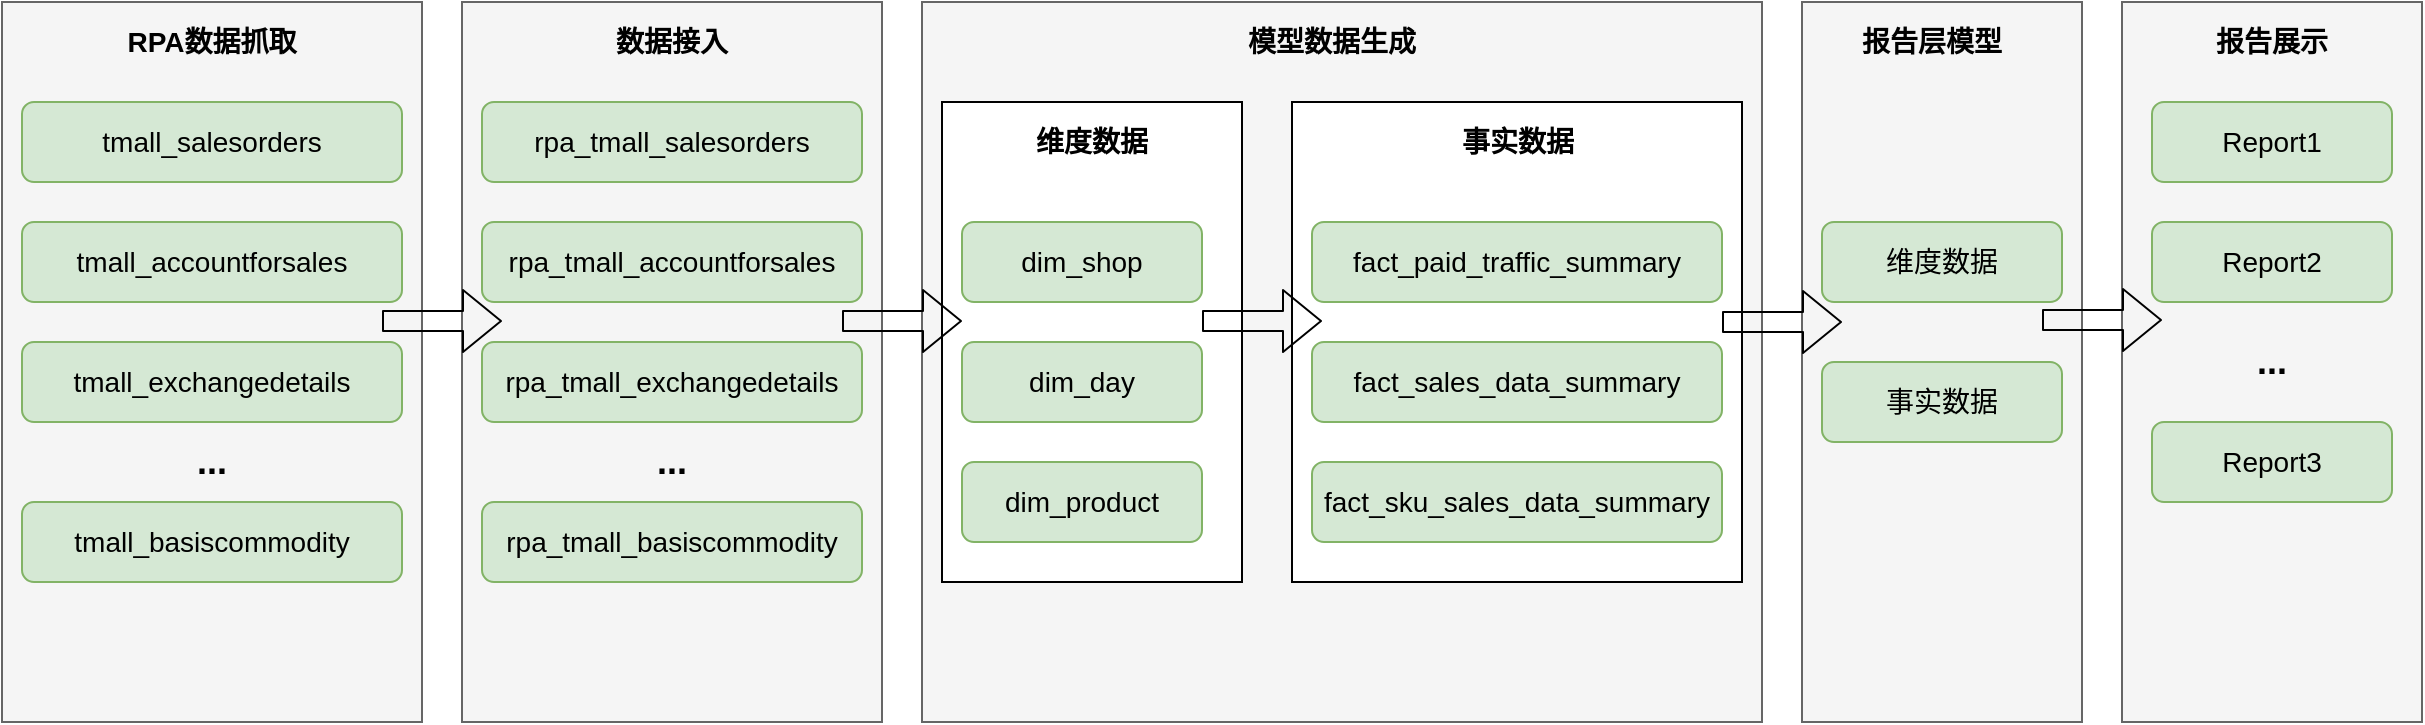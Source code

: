 <mxfile version="10.7.7" type="github"><diagram id="G8xlKCapAXqjzz7Nj8QX" name="Page-1"><mxGraphModel dx="1010" dy="550" grid="1" gridSize="10" guides="1" tooltips="1" connect="1" arrows="1" fold="1" page="1" pageScale="1" pageWidth="827" pageHeight="1169" math="0" shadow="0"><root><mxCell id="0"/><mxCell id="1" parent="0"/><mxCell id="aLv5kI7B2dYmCmLA4mtn-18" value="" style="rounded=0;whiteSpace=wrap;html=1;fillColor=#f5f5f5;strokeColor=#666666;fontColor=#333333;" vertex="1" parent="1"><mxGeometry x="490" y="70" width="420" height="360" as="geometry"/></mxCell><mxCell id="aLv5kI7B2dYmCmLA4mtn-25" value="" style="rounded=0;whiteSpace=wrap;html=1;" vertex="1" parent="1"><mxGeometry x="500" y="120" width="150" height="240" as="geometry"/></mxCell><mxCell id="aLv5kI7B2dYmCmLA4mtn-1" value="" style="rounded=0;whiteSpace=wrap;html=1;fillColor=#f5f5f5;strokeColor=#666666;fontColor=#333333;" vertex="1" parent="1"><mxGeometry x="30" y="70" width="210" height="360" as="geometry"/></mxCell><mxCell id="aLv5kI7B2dYmCmLA4mtn-2" value="&lt;font style=&quot;font-size: 14px&quot;&gt;tmall_salesorders&lt;/font&gt;" style="rounded=1;whiteSpace=wrap;html=1;fillColor=#d5e8d4;strokeColor=#82b366;" vertex="1" parent="1"><mxGeometry x="40" y="120" width="190" height="40" as="geometry"/></mxCell><mxCell id="aLv5kI7B2dYmCmLA4mtn-3" value="&lt;font style=&quot;font-size: 14px&quot;&gt;&lt;b&gt;RPA数据抓取&lt;/b&gt;&lt;/font&gt;" style="text;html=1;strokeColor=none;fillColor=none;align=center;verticalAlign=middle;whiteSpace=wrap;rounded=0;" vertex="1" parent="1"><mxGeometry x="80" y="80" width="110" height="20" as="geometry"/></mxCell><mxCell id="aLv5kI7B2dYmCmLA4mtn-5" value="&lt;font style=&quot;font-size: 14px&quot;&gt;tmall_accountforsales&lt;/font&gt;" style="rounded=1;whiteSpace=wrap;html=1;fillColor=#d5e8d4;strokeColor=#82b366;" vertex="1" parent="1"><mxGeometry x="40" y="180" width="190" height="40" as="geometry"/></mxCell><mxCell id="aLv5kI7B2dYmCmLA4mtn-6" value="&lt;font style=&quot;font-size: 14px&quot;&gt;tmall_exchangedetails&lt;/font&gt;" style="rounded=1;whiteSpace=wrap;html=1;fillColor=#d5e8d4;strokeColor=#82b366;" vertex="1" parent="1"><mxGeometry x="40" y="240" width="190" height="40" as="geometry"/></mxCell><mxCell id="aLv5kI7B2dYmCmLA4mtn-7" value="&lt;b&gt;&lt;font style=&quot;font-size: 18px&quot;&gt;...&lt;/font&gt;&lt;/b&gt;" style="text;html=1;strokeColor=none;fillColor=none;align=center;verticalAlign=middle;whiteSpace=wrap;rounded=0;" vertex="1" parent="1"><mxGeometry x="115" y="290" width="40" height="20" as="geometry"/></mxCell><mxCell id="aLv5kI7B2dYmCmLA4mtn-8" value="&lt;font style=&quot;font-size: 14px&quot;&gt;tmall_basiscommodity&lt;/font&gt;" style="rounded=1;whiteSpace=wrap;html=1;fillColor=#d5e8d4;strokeColor=#82b366;" vertex="1" parent="1"><mxGeometry x="40" y="320" width="190" height="40" as="geometry"/></mxCell><mxCell id="aLv5kI7B2dYmCmLA4mtn-11" value="" style="rounded=0;whiteSpace=wrap;html=1;fillColor=#f5f5f5;strokeColor=#666666;fontColor=#333333;" vertex="1" parent="1"><mxGeometry x="260" y="70" width="210" height="360" as="geometry"/></mxCell><mxCell id="aLv5kI7B2dYmCmLA4mtn-12" value="&lt;div style=&quot;text-align: left&quot;&gt;&lt;span style=&quot;font-size: 14px&quot;&gt;rpa_tmall_salesorders&lt;/span&gt;&lt;/div&gt;" style="rounded=1;whiteSpace=wrap;html=1;fillColor=#d5e8d4;strokeColor=#82b366;" vertex="1" parent="1"><mxGeometry x="270" y="120" width="190" height="40" as="geometry"/></mxCell><mxCell id="aLv5kI7B2dYmCmLA4mtn-13" value="&lt;span style=&quot;font-size: 14px&quot;&gt;&lt;b&gt;数据接入&lt;/b&gt;&lt;/span&gt;" style="text;html=1;strokeColor=none;fillColor=none;align=center;verticalAlign=middle;whiteSpace=wrap;rounded=0;" vertex="1" parent="1"><mxGeometry x="310" y="80" width="110" height="20" as="geometry"/></mxCell><mxCell id="aLv5kI7B2dYmCmLA4mtn-14" value="&lt;font style=&quot;font-size: 14px&quot;&gt;rpa_tmall_accountforsales&lt;/font&gt;" style="rounded=1;whiteSpace=wrap;html=1;fillColor=#d5e8d4;strokeColor=#82b366;" vertex="1" parent="1"><mxGeometry x="270" y="180" width="190" height="40" as="geometry"/></mxCell><mxCell id="aLv5kI7B2dYmCmLA4mtn-15" value="&lt;font style=&quot;font-size: 14px&quot;&gt;rpa_tmall_exchangedetails&lt;/font&gt;" style="rounded=1;whiteSpace=wrap;html=1;fillColor=#d5e8d4;strokeColor=#82b366;" vertex="1" parent="1"><mxGeometry x="270" y="240" width="190" height="40" as="geometry"/></mxCell><mxCell id="aLv5kI7B2dYmCmLA4mtn-16" value="&lt;b&gt;&lt;font style=&quot;font-size: 18px&quot;&gt;...&lt;/font&gt;&lt;/b&gt;" style="text;html=1;strokeColor=none;fillColor=none;align=center;verticalAlign=middle;whiteSpace=wrap;rounded=0;" vertex="1" parent="1"><mxGeometry x="345" y="290" width="40" height="20" as="geometry"/></mxCell><mxCell id="aLv5kI7B2dYmCmLA4mtn-17" value="&lt;div style=&quot;text-align: left&quot;&gt;&lt;span style=&quot;font-size: 14px&quot;&gt;rpa_tmall_basiscommodity&lt;/span&gt;&lt;/div&gt;" style="rounded=1;whiteSpace=wrap;html=1;fillColor=#d5e8d4;strokeColor=#82b366;" vertex="1" parent="1"><mxGeometry x="270" y="320" width="190" height="40" as="geometry"/></mxCell><mxCell id="aLv5kI7B2dYmCmLA4mtn-19" value="&lt;div style=&quot;text-align: left&quot;&gt;&lt;span&gt;&lt;font style=&quot;font-size: 14px&quot;&gt;dim_shop&lt;/font&gt;&lt;/span&gt;&lt;br&gt;&lt;/div&gt;" style="rounded=1;whiteSpace=wrap;html=1;fillColor=#d5e8d4;strokeColor=#82b366;" vertex="1" parent="1"><mxGeometry x="510" y="180" width="120" height="40" as="geometry"/></mxCell><mxCell id="aLv5kI7B2dYmCmLA4mtn-20" value="&lt;span style=&quot;font-size: 14px&quot;&gt;&lt;b&gt;模型数据生成&lt;br&gt;&lt;/b&gt;&lt;/span&gt;" style="text;html=1;strokeColor=none;fillColor=none;align=center;verticalAlign=middle;whiteSpace=wrap;rounded=0;" vertex="1" parent="1"><mxGeometry x="640" y="80" width="110" height="20" as="geometry"/></mxCell><mxCell id="aLv5kI7B2dYmCmLA4mtn-21" value="&lt;font style=&quot;font-size: 14px&quot;&gt;dim_day&lt;/font&gt;" style="rounded=1;whiteSpace=wrap;html=1;fillColor=#d5e8d4;strokeColor=#82b366;" vertex="1" parent="1"><mxGeometry x="510" y="240" width="120" height="40" as="geometry"/></mxCell><mxCell id="aLv5kI7B2dYmCmLA4mtn-22" value="&lt;font style=&quot;font-size: 14px&quot;&gt;dim_product&lt;/font&gt;" style="rounded=1;whiteSpace=wrap;html=1;fillColor=#d5e8d4;strokeColor=#82b366;" vertex="1" parent="1"><mxGeometry x="510" y="300" width="120" height="40" as="geometry"/></mxCell><mxCell id="aLv5kI7B2dYmCmLA4mtn-26" value="&lt;font style=&quot;font-size: 14px&quot;&gt;&lt;b&gt;维度数据&lt;/b&gt;&lt;/font&gt;" style="text;html=1;strokeColor=none;fillColor=none;align=center;verticalAlign=middle;whiteSpace=wrap;rounded=0;" vertex="1" parent="1"><mxGeometry x="520" y="130" width="110" height="20" as="geometry"/></mxCell><mxCell id="aLv5kI7B2dYmCmLA4mtn-27" value="" style="rounded=0;whiteSpace=wrap;html=1;" vertex="1" parent="1"><mxGeometry x="675" y="120" width="225" height="240" as="geometry"/></mxCell><mxCell id="aLv5kI7B2dYmCmLA4mtn-28" value="&lt;div style=&quot;text-align: left&quot;&gt;&lt;span&gt;&lt;font style=&quot;font-size: 14px&quot;&gt;fact_paid_traffic_summary&lt;/font&gt;&lt;/span&gt;&lt;br&gt;&lt;/div&gt;" style="rounded=1;whiteSpace=wrap;html=1;fillColor=#d5e8d4;strokeColor=#82b366;" vertex="1" parent="1"><mxGeometry x="685" y="180" width="205" height="40" as="geometry"/></mxCell><mxCell id="aLv5kI7B2dYmCmLA4mtn-29" value="&lt;font style=&quot;font-size: 14px&quot;&gt;fact_sales_data_summary&lt;/font&gt;" style="rounded=1;whiteSpace=wrap;html=1;fillColor=#d5e8d4;strokeColor=#82b366;" vertex="1" parent="1"><mxGeometry x="685" y="240" width="205" height="40" as="geometry"/></mxCell><mxCell id="aLv5kI7B2dYmCmLA4mtn-30" value="&lt;font style=&quot;font-size: 14px&quot;&gt;fact_sku_sales_data_summary&lt;/font&gt;" style="rounded=1;whiteSpace=wrap;html=1;fillColor=#d5e8d4;strokeColor=#82b366;" vertex="1" parent="1"><mxGeometry x="685" y="300" width="205" height="40" as="geometry"/></mxCell><mxCell id="aLv5kI7B2dYmCmLA4mtn-31" value="&lt;font style=&quot;font-size: 14px&quot;&gt;&lt;b&gt;事实数据&lt;/b&gt;&lt;/font&gt;" style="text;html=1;strokeColor=none;fillColor=none;align=center;verticalAlign=middle;whiteSpace=wrap;rounded=0;" vertex="1" parent="1"><mxGeometry x="732.5" y="130" width="110" height="20" as="geometry"/></mxCell><mxCell id="aLv5kI7B2dYmCmLA4mtn-33" value="" style="rounded=0;whiteSpace=wrap;html=1;fillColor=#f5f5f5;strokeColor=#666666;fontColor=#333333;" vertex="1" parent="1"><mxGeometry x="930" y="70" width="140" height="360" as="geometry"/></mxCell><mxCell id="aLv5kI7B2dYmCmLA4mtn-34" value="&lt;span style=&quot;font-size: 14px&quot;&gt;&lt;b&gt;报告层模型&lt;br&gt;&lt;/b&gt;&lt;/span&gt;" style="text;html=1;strokeColor=none;fillColor=none;align=center;verticalAlign=middle;whiteSpace=wrap;rounded=0;" vertex="1" parent="1"><mxGeometry x="940" y="80" width="110" height="20" as="geometry"/></mxCell><mxCell id="aLv5kI7B2dYmCmLA4mtn-35" value="" style="rounded=0;whiteSpace=wrap;html=1;fillColor=#f5f5f5;strokeColor=#666666;fontColor=#333333;" vertex="1" parent="1"><mxGeometry x="1090" y="70" width="150" height="360" as="geometry"/></mxCell><mxCell id="aLv5kI7B2dYmCmLA4mtn-36" value="&lt;span style=&quot;font-size: 14px&quot;&gt;&lt;b&gt;报告展示&lt;br&gt;&lt;/b&gt;&lt;/span&gt;" style="text;html=1;strokeColor=none;fillColor=none;align=center;verticalAlign=middle;whiteSpace=wrap;rounded=0;" vertex="1" parent="1"><mxGeometry x="1110" y="80" width="110" height="20" as="geometry"/></mxCell><mxCell id="aLv5kI7B2dYmCmLA4mtn-38" value="&lt;div style=&quot;text-align: left&quot;&gt;&lt;span&gt;&lt;font style=&quot;font-size: 14px&quot;&gt;Report1&lt;/font&gt;&lt;/span&gt;&lt;br&gt;&lt;/div&gt;" style="rounded=1;whiteSpace=wrap;html=1;fillColor=#d5e8d4;strokeColor=#82b366;" vertex="1" parent="1"><mxGeometry x="1105" y="120" width="120" height="40" as="geometry"/></mxCell><mxCell id="aLv5kI7B2dYmCmLA4mtn-39" value="&lt;div style=&quot;text-align: left&quot;&gt;&lt;span&gt;&lt;font style=&quot;font-size: 14px&quot;&gt;Report2&lt;/font&gt;&lt;/span&gt;&lt;/div&gt;" style="rounded=1;whiteSpace=wrap;html=1;fillColor=#d5e8d4;strokeColor=#82b366;" vertex="1" parent="1"><mxGeometry x="1105" y="180" width="120" height="40" as="geometry"/></mxCell><mxCell id="aLv5kI7B2dYmCmLA4mtn-40" value="&lt;div style=&quot;text-align: left&quot;&gt;&lt;span&gt;&lt;font style=&quot;font-size: 14px&quot;&gt;Report3&lt;/font&gt;&lt;/span&gt;&lt;/div&gt;" style="rounded=1;whiteSpace=wrap;html=1;fillColor=#d5e8d4;strokeColor=#82b366;" vertex="1" parent="1"><mxGeometry x="1105" y="280" width="120" height="40" as="geometry"/></mxCell><mxCell id="aLv5kI7B2dYmCmLA4mtn-41" value="&lt;b&gt;&lt;font style=&quot;font-size: 18px&quot;&gt;...&lt;/font&gt;&lt;/b&gt;" style="text;html=1;strokeColor=none;fillColor=none;align=center;verticalAlign=middle;whiteSpace=wrap;rounded=0;" vertex="1" parent="1"><mxGeometry x="1145" y="240" width="40" height="20" as="geometry"/></mxCell><mxCell id="aLv5kI7B2dYmCmLA4mtn-48" value="&lt;span style=&quot;font-size: 14px&quot;&gt;维度数据&lt;/span&gt;" style="rounded=1;whiteSpace=wrap;html=1;fillColor=#d5e8d4;strokeColor=#82b366;" vertex="1" parent="1"><mxGeometry x="940" y="180" width="120" height="40" as="geometry"/></mxCell><mxCell id="aLv5kI7B2dYmCmLA4mtn-49" value="&lt;div style=&quot;text-align: left&quot;&gt;&lt;span&gt;&lt;font style=&quot;font-size: 14px&quot;&gt;事实数据&lt;/font&gt;&lt;/span&gt;&lt;/div&gt;" style="rounded=1;whiteSpace=wrap;html=1;fillColor=#d5e8d4;strokeColor=#82b366;" vertex="1" parent="1"><mxGeometry x="940" y="250" width="120" height="40" as="geometry"/></mxCell><mxCell id="aLv5kI7B2dYmCmLA4mtn-53" value="" style="shape=flexArrow;endArrow=classic;html=1;" edge="1" parent="1"><mxGeometry width="50" height="50" relative="1" as="geometry"><mxPoint x="220" y="229.5" as="sourcePoint"/><mxPoint x="280" y="229.5" as="targetPoint"/></mxGeometry></mxCell><mxCell id="aLv5kI7B2dYmCmLA4mtn-57" value="" style="shape=flexArrow;endArrow=classic;html=1;" edge="1" parent="1"><mxGeometry width="50" height="50" relative="1" as="geometry"><mxPoint x="450" y="229.5" as="sourcePoint"/><mxPoint x="510" y="229.5" as="targetPoint"/></mxGeometry></mxCell><mxCell id="aLv5kI7B2dYmCmLA4mtn-58" value="" style="shape=flexArrow;endArrow=classic;html=1;" edge="1" parent="1"><mxGeometry width="50" height="50" relative="1" as="geometry"><mxPoint x="630" y="229.5" as="sourcePoint"/><mxPoint x="690" y="229.5" as="targetPoint"/></mxGeometry></mxCell><mxCell id="aLv5kI7B2dYmCmLA4mtn-59" value="" style="shape=flexArrow;endArrow=classic;html=1;" edge="1" parent="1"><mxGeometry width="50" height="50" relative="1" as="geometry"><mxPoint x="890" y="230" as="sourcePoint"/><mxPoint x="950" y="230" as="targetPoint"/></mxGeometry></mxCell><mxCell id="aLv5kI7B2dYmCmLA4mtn-60" value="" style="shape=flexArrow;endArrow=classic;html=1;" edge="1" parent="1"><mxGeometry width="50" height="50" relative="1" as="geometry"><mxPoint x="1050" y="229" as="sourcePoint"/><mxPoint x="1110" y="229" as="targetPoint"/></mxGeometry></mxCell></root></mxGraphModel></diagram></mxfile>